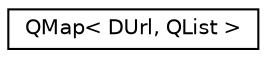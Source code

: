digraph "类继承关系图"
{
  edge [fontname="Helvetica",fontsize="10",labelfontname="Helvetica",labelfontsize="10"];
  node [fontname="Helvetica",fontsize="10",shape=record];
  rankdir="LR";
  Node0 [label="QMap\< DUrl, QList \>",height=0.2,width=0.4,color="black", fillcolor="white", style="filled",URL="$class_q_map.html"];
}
